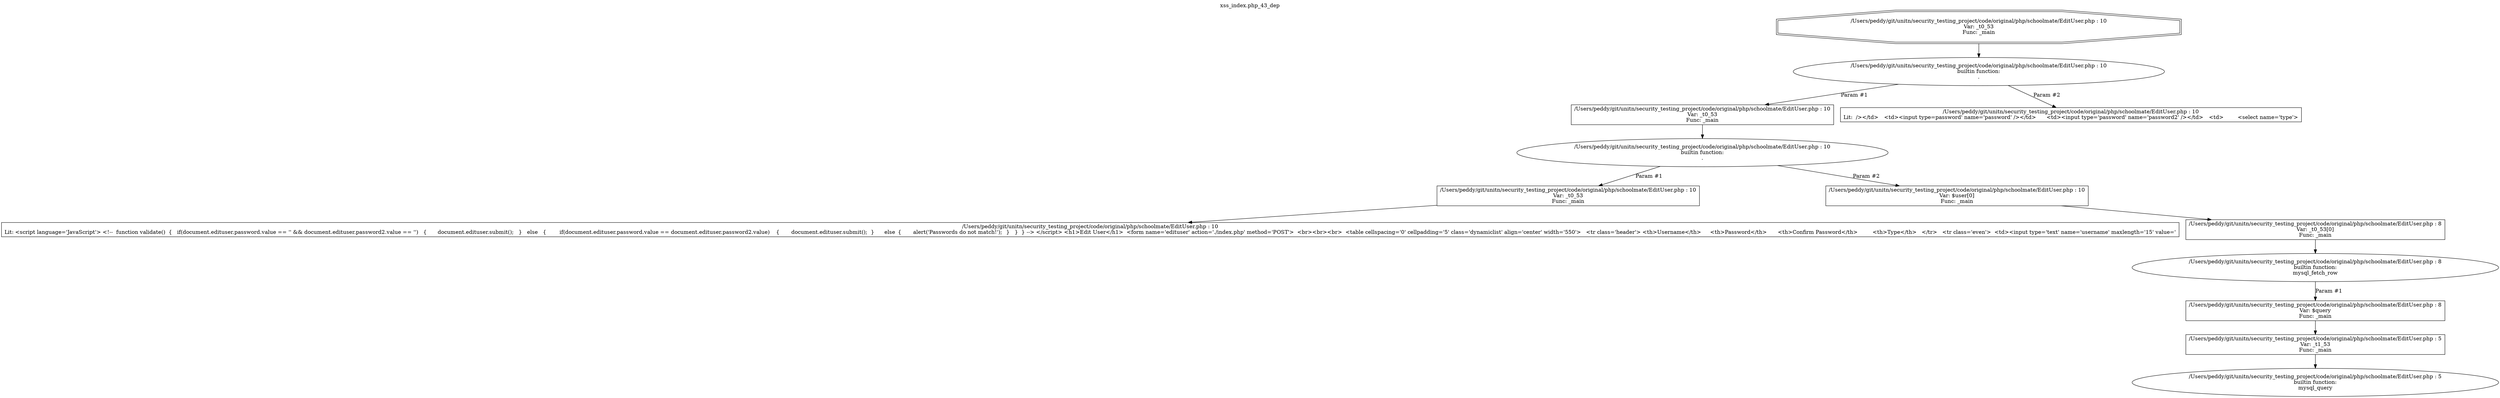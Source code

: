 digraph cfg {
  label="xss_index.php_43_dep";
  labelloc=t;
  n1 [shape=doubleoctagon, label="/Users/peddy/git/unitn/security_testing_project/code/original/php/schoolmate/EditUser.php : 10\nVar: _t0_53\nFunc: _main\n"];
  n2 [shape=ellipse, label="/Users/peddy/git/unitn/security_testing_project/code/original/php/schoolmate/EditUser.php : 10\nbuiltin function:\n.\n"];
  n3 [shape=box, label="/Users/peddy/git/unitn/security_testing_project/code/original/php/schoolmate/EditUser.php : 10\nVar: _t0_53\nFunc: _main\n"];
  n4 [shape=ellipse, label="/Users/peddy/git/unitn/security_testing_project/code/original/php/schoolmate/EditUser.php : 10\nbuiltin function:\n.\n"];
  n5 [shape=box, label="/Users/peddy/git/unitn/security_testing_project/code/original/php/schoolmate/EditUser.php : 10\nVar: _t0_53\nFunc: _main\n"];
  n6 [shape=box, label="/Users/peddy/git/unitn/security_testing_project/code/original/php/schoolmate/EditUser.php : 10\nLit: <script language='JavaScript'> <!--  function validate()  {   if(document.edituser.password.value == '' && document.edituser.password2.value == '')   {	document.edituser.submit();   }   else   {	if(document.edituser.password.value == document.edituser.password2.value)	{	 document.edituser.submit();	}	else	{	 alert('Passwords do not match!');	}   }  } --> </script> <h1>Edit User</h1>  <form name='edituser' action='./index.php' method='POST'>  <br><br><br>  <table cellspacing='0' cellpadding='5' class='dynamiclist' align='center' width='550'>   <tr class='header'>	<th>Username</th>	<th>Password</th>	<th>Confirm Password</th>	<th>Type</th>   </tr>   <tr class='even'>	<td><input type='text' name='username' maxlength='15' value='\n"];
  n7 [shape=box, label="/Users/peddy/git/unitn/security_testing_project/code/original/php/schoolmate/EditUser.php : 10\nVar: $user[0]\nFunc: _main\n"];
  n8 [shape=box, label="/Users/peddy/git/unitn/security_testing_project/code/original/php/schoolmate/EditUser.php : 8\nVar: _t0_53[0]\nFunc: _main\n"];
  n9 [shape=ellipse, label="/Users/peddy/git/unitn/security_testing_project/code/original/php/schoolmate/EditUser.php : 8\nbuiltin function:\nmysql_fetch_row\n"];
  n10 [shape=box, label="/Users/peddy/git/unitn/security_testing_project/code/original/php/schoolmate/EditUser.php : 8\nVar: $query\nFunc: _main\n"];
  n11 [shape=box, label="/Users/peddy/git/unitn/security_testing_project/code/original/php/schoolmate/EditUser.php : 5\nVar: _t1_53\nFunc: _main\n"];
  n12 [shape=ellipse, label="/Users/peddy/git/unitn/security_testing_project/code/original/php/schoolmate/EditUser.php : 5\nbuiltin function:\nmysql_query\n"];
  n13 [shape=box, label="/Users/peddy/git/unitn/security_testing_project/code/original/php/schoolmate/EditUser.php : 10\nLit:  /></td>	<td><input type=password' name='password' /></td>	<td><input type='password' name='password2' /></td>	<td>	 <select name='type'>\n"];
  n1 -> n2;
  n3 -> n4;
  n5 -> n6;
  n4 -> n5[label="Param #1"];
  n4 -> n7[label="Param #2"];
  n8 -> n9;
  n11 -> n12;
  n10 -> n11;
  n9 -> n10[label="Param #1"];
  n7 -> n8;
  n2 -> n3[label="Param #1"];
  n2 -> n13[label="Param #2"];
}
